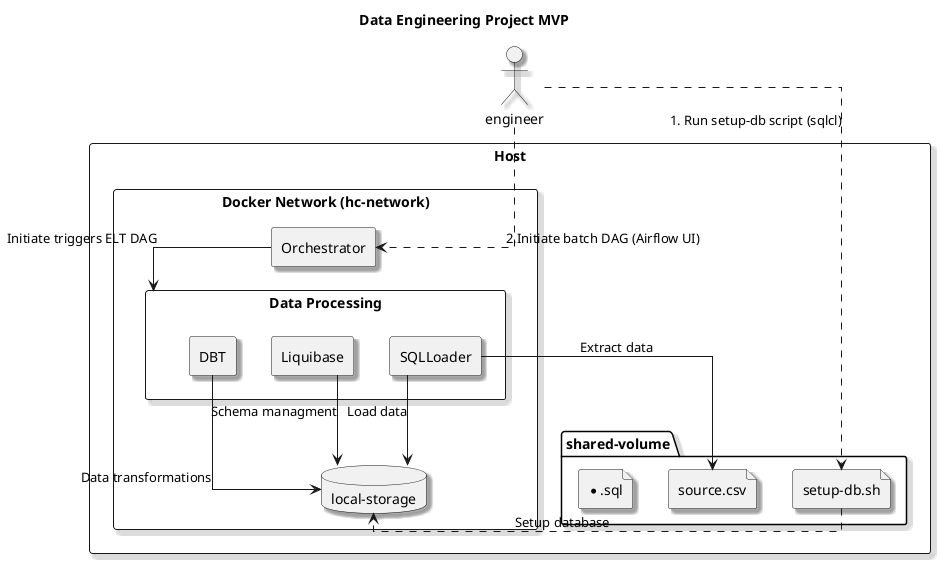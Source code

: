 @startuml
skinparam linetype ortho
skinparam componentStyle rectangle
skinparam shadowing true
skinparam nodeBorderThickness 1

title "Data Engineering Project MVP"
actor engineer
component "Host" as host {
folder shared-volume as volume{
    file "source.csv" as csv
    file "setup-db.sh" as setupdb
    file "*.sql" as sqlscripts
}
component "Docker Network (hc-network)" as Network {

  component "Orchestrator" as Orchestrator {
  }

 component "Data Processing" as DataProcessing {
    [Liquibase] as Liquibase
    [DBT] as DBT
    [SQLLoader] as sqlloader
  }
  database "local-storage" as storage
  [Orchestrator] --> DataProcessing : "Initiate triggers ELT DAG"
  [Liquibase] --> storage : "Schema managment"
  [DBT] --> storage : "Data transformations"
  [setupdb] ..> storage : "Setup database"
  [sqlloader] --> csv : "Extract data"
  [sqlloader] --> storage : "Load data"
  [engineer] ..> setupdb : "1. Run setup-db script (sqlcl)"
  [engineer] ..> Orchestrator : "2.Initiate batch DAG (Airflow UI)"
}  
}


@enduml



